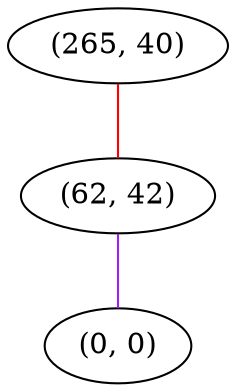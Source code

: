 graph "" {
"(265, 40)";
"(62, 42)";
"(0, 0)";
"(265, 40)" -- "(62, 42)"  [color=red, key=0, weight=1];
"(62, 42)" -- "(0, 0)"  [color=purple, key=0, weight=4];
}
